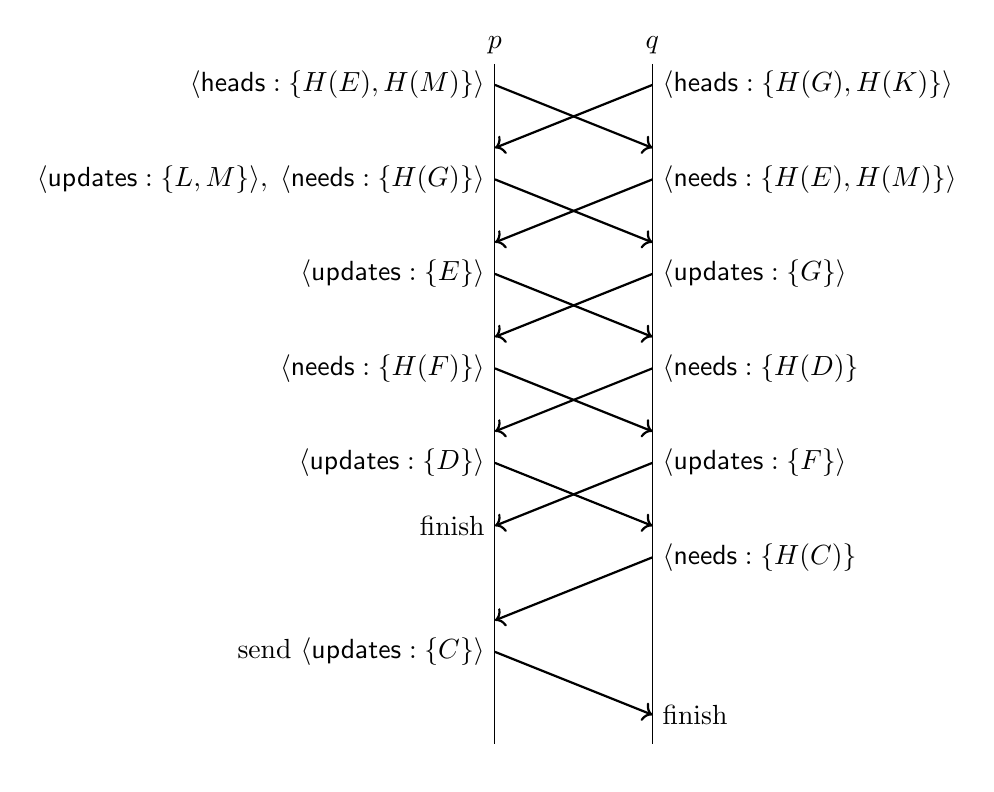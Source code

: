 \begin{tikzpicture}
\newlength{\width}\setlength{\width}{2cm}
\newlength{\latency}\setlength{\latency}{1.2cm}
\newlength{\replydelay}\setlength{\replydelay}{0.4cm}
\tikzstyle{msg}=[thick,->]

% Timelimes
\node (p1-start) at (0, 0.5cm) {$p$};
\node (p2-start) at (\width, 0.5cm) {$q$};
\node (p1-end) at (0,-8.5cm) {};
\node (p2-end) at (\width,-8.5cm) {};
\draw (p1-start) -- (p1-end);
\draw (p2-start) -- (p2-end);

%\node (p-start) at (-0.5cm, \width) {$p$};
%\node (q-start) at (-0.5cm, 0) {$q$};
%\node (p-end) at (14cm, \distance) {};
%\node (q-end) at (14cm, 0) {};
%\draw (p-start) -- (p-end);
%\draw (q-start) -- (q-end);

% Messages
\draw[msg] (0,0) node[left] {$\langle\mathsf{heads}: \{H(E),H(M)\}\rangle$} -- (\width,\replydelay-\latency);
\draw[msg] (\width,0) node[right] {$\langle\mathsf{heads}: \{H(G),H(K)\}\rangle$} -- (0,\replydelay-\latency);

\draw[msg] (\width, -\latency) node[right] {$\langle\mathsf{needs}: \{H(E),H(M)\}\rangle$} -- (0,\replydelay-2.0\latency);
\draw[msg] (0, -\latency) node[left] {$\langle\mathsf{updates}: \{L, M\} \rangle,\; \langle\mathsf{needs}: \{H(G)\}\rangle$} -- (\width,\replydelay-2.0\latency);

\draw[msg] (0, -2.0\latency) node[left] {$\langle\mathsf{updates}: \{E\}\rangle$} -- (\width,\replydelay-3.0\latency);
\draw[msg] (\width, -2.0\latency) node[right] {$\langle\mathsf{updates}: \{G\}\rangle$} -- (0,\replydelay-3.0\latency);

\draw[msg] (\width, -3.0\latency) node[right] {$\langle\mathsf{needs}: \{H(D)\}$} -- (0,\replydelay-4.0\latency);
\draw[msg] (0, -3.0\latency) node[left] {$\langle\mathsf{needs}: \{H(F)\}\rangle$} -- (\width,\replydelay-4.0\latency);

\draw[msg] (0, -4.0\latency) node[left] {$\langle\mathsf{updates}: \{D\}\rangle$} -- (\width,\replydelay-5.0\latency);
\draw[msg] (\width, -4.0\latency) node[right] {$\langle\mathsf{updates}: \{F\}\rangle$} -- (0,\replydelay-5.0\latency) node[left] {finish};

\draw[msg] (\width, -5.0\latency) node[right] {$\langle\mathsf{needs}: \{H(C)\}$} -- (0,\replydelay-6.0\latency);

\draw[msg] (0, -6.0\latency) node[left] {send $\langle\mathsf{updates}: \{C\}\rangle$} -- (\width,\replydelay-7.0\latency) node[right] {finish};

\end{tikzpicture}
